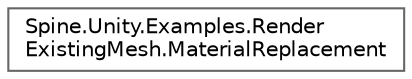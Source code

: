 digraph "类继承关系图"
{
 // LATEX_PDF_SIZE
  bgcolor="transparent";
  edge [fontname=Helvetica,fontsize=10,labelfontname=Helvetica,labelfontsize=10];
  node [fontname=Helvetica,fontsize=10,shape=box,height=0.2,width=0.4];
  rankdir="LR";
  Node0 [id="Node000000",label="Spine.Unity.Examples.Render\lExistingMesh.MaterialReplacement",height=0.2,width=0.4,color="grey40", fillcolor="white", style="filled",URL="$struct_spine_1_1_unity_1_1_examples_1_1_render_existing_mesh_1_1_material_replacement.html",tooltip=" "];
}
